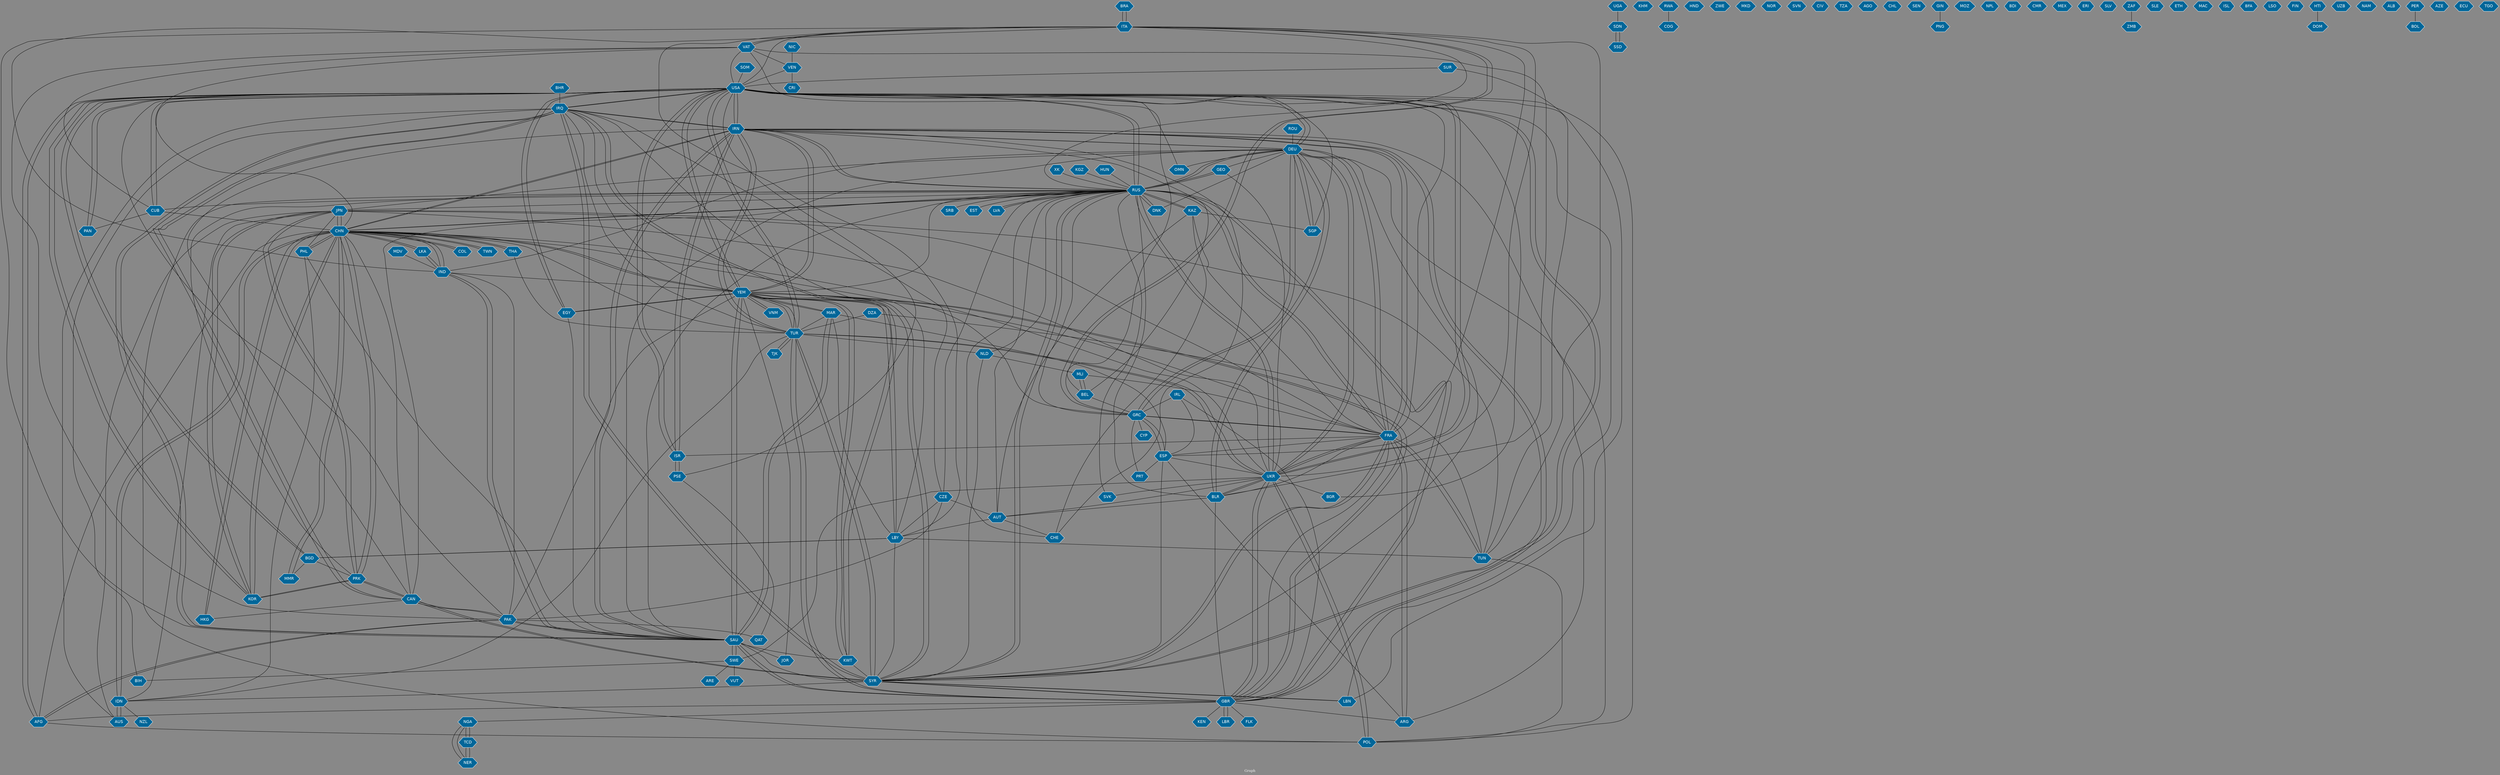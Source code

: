 // Countries together in item graph
graph {
	graph [bgcolor="#888888" fontcolor=white fontsize=12 label="Graph" outputorder=edgesfirst overlap=prism]
	node [color=white fillcolor="#006699" fontcolor=white fontname=Helvetica shape=hexagon style=filled]
	edge [arrowhead=open color=black fontcolor=white fontname=Courier fontsize=12]
		BRA [label=BRA]
		IRQ [label=IRQ]
		DEU [label=DEU]
		OMN [label=OMN]
		IRN [label=IRN]
		VUT [label=VUT]
		JPN [label=JPN]
		IND [label=IND]
		ISR [label=ISR]
		USA [label=USA]
		UKR [label=UKR]
		MMR [label=MMR]
		ITA [label=ITA]
		AFG [label=AFG]
		TUR [label=TUR]
		CHN [label=CHN]
		SAU [label=SAU]
		YEM [label=YEM]
		SYR [label=SYR]
		ROU [label=ROU]
		EGY [label=EGY]
		NGA [label=NGA]
		GRC [label=GRC]
		BGD [label=BGD]
		RUS [label=RUS]
		SDN [label=SDN]
		SSD [label=SSD]
		BIH [label=BIH]
		HKG [label=HKG]
		PSE [label=PSE]
		COL [label=COL]
		GBR [label=GBR]
		KEN [label=KEN]
		LBY [label=LBY]
		TUN [label=TUN]
		TJK [label=TJK]
		KHM [label=KHM]
		COG [label=COG]
		FRA [label=FRA]
		ARG [label=ARG]
		PAK [label=PAK]
		CAN [label=CAN]
		PRK [label=PRK]
		KWT [label=KWT]
		SRB [label=SRB]
		LBN [label=LBN]
		VEN [label=VEN]
		HND [label=HND]
		VAT [label=VAT]
		ZWE [label=ZWE]
		POL [label=POL]
		MKD [label=MKD]
		HUN [label=HUN]
		KOR [label=KOR]
		NOR [label=NOR]
		CHE [label=CHE]
		THA [label=THA]
		AUS [label=AUS]
		SOM [label=SOM]
		SGP [label=SGP]
		TWN [label=TWN]
		MLI [label=MLI]
		CUB [label=CUB]
		IDN [label=IDN]
		SWE [label=SWE]
		PHL [label=PHL]
		DNK [label=DNK]
		LKA [label=LKA]
		BLR [label=BLR]
		AUT [label=AUT]
		SVN [label=SVN]
		ESP [label=ESP]
		CRI [label=CRI]
		CZE [label=CZE]
		RWA [label=RWA]
		TCD [label=TCD]
		NER [label=NER]
		CIV [label=CIV]
		BEL [label=BEL]
		TZA [label=TZA]
		PRT [label=PRT]
		MDV [label=MDV]
		DZA [label=DZA]
		AGO [label=AGO]
		CHL [label=CHL]
		NLD [label=NLD]
		MAR [label=MAR]
		QAT [label=QAT]
		BHR [label=BHR]
		KAZ [label=KAZ]
		LBR [label=LBR]
		SEN [label=SEN]
		SUR [label=SUR]
		GIN [label=GIN]
		MOZ [label=MOZ]
		NPL [label=NPL]
		BDI [label=BDI]
		CMR [label=CMR]
		MEX [label=MEX]
		IRL [label=IRL]
		XK [label=XK]
		ERI [label=ERI]
		SLV [label=SLV]
		ARE [label=ARE]
		ZAF [label=ZAF]
		PNG [label=PNG]
		SLE [label=SLE]
		ETH [label=ETH]
		VNM [label=VNM]
		MAC [label=MAC]
		ISL [label=ISL]
		BFA [label=BFA]
		NIC [label=NIC]
		BGR [label=BGR]
		LSO [label=LSO]
		GEO [label=GEO]
		ZMB [label=ZMB]
		FIN [label=FIN]
		JOR [label=JOR]
		UGA [label=UGA]
		HTI [label=HTI]
		DOM [label=DOM]
		SVK [label=SVK]
		EST [label=EST]
		KGZ [label=KGZ]
		UZB [label=UZB]
		NZL [label=NZL]
		NAM [label=NAM]
		ALB [label=ALB]
		CYP [label=CYP]
		PER [label=PER]
		AZE [label=AZE]
		ECU [label=ECU]
		FLK [label=FLK]
		LVA [label=LVA]
		PAN [label=PAN]
		TGO [label=TGO]
		BOL [label=BOL]
			LKA -- IND [weight=1]
			USA -- VAT [weight=1]
			SVK -- RUS [weight=1]
			TCD -- NGA [weight=8]
			FRA -- IRN [weight=6]
			DEU -- POL [weight=1]
			BGD -- PRK [weight=1]
			IRQ -- KWT [weight=1]
			COL -- CHN [weight=1]
			PAK -- QAT [weight=1]
			IDN -- TUR [weight=2]
			DZA -- TUN [weight=1]
			JPN -- PHL [weight=1]
			IND -- CHN [weight=2]
			CHN -- PRK [weight=1]
			YEM -- JOR [weight=1]
			FRA -- YEM [weight=1]
			RUS -- GEO [weight=2]
			USA -- YEM [weight=3]
			USA -- SGP [weight=1]
			TUR -- TJK [weight=2]
			MAR -- TUR [weight=2]
			USA -- UKR [weight=4]
			XK -- RUS [weight=1]
			KOR -- PRK [weight=6]
			USA -- IRQ [weight=2]
			KOR -- USA [weight=1]
			EGY -- YEM [weight=1]
			CZE -- LBY [weight=2]
			CHN -- IDN [weight=3]
			ARG -- IRN [weight=1]
			ESP -- UKR [weight=1]
			CHN -- IND [weight=3]
			USA -- SYR [weight=2]
			CAN -- CHN [weight=1]
			CHN -- JPN [weight=7]
			DNK -- RUS [weight=1]
			USA -- TUR [weight=1]
			SWE -- BIH [weight=1]
			ARG -- FRA [weight=4]
			LBN -- SYR [weight=1]
			RUS -- SRB [weight=1]
			TUR -- GBR [weight=3]
			ESP -- SYR [weight=1]
			RUS -- NLD [weight=1]
			TUR -- IRQ [weight=1]
			FRA -- ESP [weight=1]
			CUB -- VAT [weight=1]
			SAU -- IRN [weight=6]
			FRA -- DEU [weight=10]
			YEM -- KWT [weight=1]
			CZE -- AUT [weight=1]
			IDN -- AUS [weight=6]
			YEM -- TUR [weight=1]
			IRN -- RUS [weight=3]
			SAU -- MAR [weight=1]
			FRA -- ARG [weight=6]
			UKR -- JPN [weight=2]
			USA -- OMN [weight=1]
			SWE -- ARE [weight=1]
			CAN -- IRN [weight=1]
			UKR -- SVK [weight=1]
			TUN -- JPN [weight=1]
			IRQ -- BIH [weight=1]
			FRA -- SYR [weight=1]
			YEM -- IRQ [weight=3]
			IRN -- DEU [weight=6]
			VAT -- CHN [weight=1]
			SOM -- USA [weight=1]
			BGR -- USA [weight=1]
			FRA -- RUS [weight=2]
			IDN -- CHN [weight=1]
			AUT -- UKR [weight=1]
			POL -- RUS [weight=2]
			BGD -- LBY [weight=2]
			ZAF -- ZMB [weight=1]
			GRC -- ESP [weight=2]
			KAZ -- SGP [weight=1]
			LBY -- ITA [weight=1]
			USA -- ISR [weight=5]
			SYR -- USA [weight=1]
			SYR -- IRQ [weight=9]
			RUS -- JPN [weight=1]
			IRQ -- AUS [weight=5]
			RUS -- FRA [weight=3]
			AFG -- POL [weight=1]
			IRQ -- USA [weight=1]
			CHN -- IRN [weight=3]
			USA -- POL [weight=1]
			IDN -- NZL [weight=1]
			SAU -- JOR [weight=1]
			TCD -- NER [weight=3]
			BLR -- DEU [weight=1]
			CZE -- PAK [weight=1]
			TUR -- IRN [weight=3]
			PHL -- CHN [weight=1]
			CHN -- YEM [weight=1]
			PRK -- RUS [weight=2]
			IND -- DEU [weight=1]
			TUR -- SYR [weight=5]
			CUB -- PAN [weight=2]
			DEU -- JPN [weight=1]
			PRK -- CAN [weight=1]
			ESP -- PRT [weight=1]
			GBR -- YEM [weight=2]
			SAU -- SWE [weight=5]
			CHN -- TUR [weight=2]
			ITA -- SAU [weight=1]
			ISR -- PSE [weight=9]
			THA -- TUR [weight=2]
			PAK -- VAT [weight=1]
			KWT -- SYR [weight=3]
			MLI -- BEL [weight=1]
			CAN -- RUS [weight=1]
			ISR -- IRN [weight=11]
			SYR -- LBN [weight=1]
			SWE -- VUT [weight=1]
			PAK -- SAU [weight=4]
			CAN -- SYR [weight=2]
			RUS -- IRN [weight=1]
			ITA -- UKR [weight=1]
			TJK -- TUR [weight=1]
			FRA -- MLI [weight=2]
			USA -- IRN [weight=16]
			ITA -- BRA [weight=1]
			KWT -- YEM [weight=1]
			KAZ -- FRA [weight=1]
			RUS -- SAU [weight=1]
			GBR -- FLK [weight=1]
			JPN -- FRA [weight=1]
			JPN -- PRK [weight=4]
			BLR -- UKR [weight=3]
			TUN -- ITA [weight=1]
			GRC -- CYP [weight=1]
			IRQ -- SAU [weight=1]
			IRQ -- SYR [weight=10]
			PSE -- ISR [weight=15]
			BRA -- ITA [weight=1]
			ISR -- USA [weight=15]
			DEU -- GRC [weight=21]
			MDV -- IND [weight=1]
			GBR -- RUS [weight=4]
			JPN -- AUS [weight=1]
			AUS -- IDN [weight=5]
			DEU -- GEO [weight=1]
			USA -- KOR [weight=2]
			GBR -- SYR [weight=5]
			GIN -- PNG [weight=1]
			CHN -- THA [weight=2]
			SAU -- IRQ [weight=1]
			BEL -- VAT [weight=1]
			CHN -- LKA [weight=1]
			LBY -- MAR [weight=2]
			ITA -- IND [weight=1]
			CAN -- PAK [weight=1]
			TUR -- UKR [weight=1]
			IND -- LKA [weight=1]
			BEL -- MLI [weight=1]
			CHN -- MMR [weight=5]
			VAT -- VEN [weight=1]
			USA -- BGD [weight=1]
			POL -- UKR [weight=3]
			USA -- PAN [weight=1]
			PRK -- KOR [weight=5]
			CAN -- IRQ [weight=1]
			UGA -- SDN [weight=1]
			IRN -- TUR [weight=4]
			IRN -- SAU [weight=7]
			BLR -- FRA [weight=1]
			NGA -- TCD [weight=6]
			USA -- DEU [weight=1]
			BHR -- IRQ [weight=1]
			ESP -- ITA [weight=1]
			ITA -- GRC [weight=2]
			AUT -- LBY [weight=3]
			SWE -- SAU [weight=2]
			RUS -- LVA [weight=1]
			NER -- NGA [weight=5]
			LBN -- USA [weight=1]
			SAU -- KWT [weight=1]
			DEU -- DNK [weight=1]
			JPN -- KOR [weight=7]
			YEM -- MAR [weight=1]
			LBY -- YEM [weight=1]
			SAU -- PAK [weight=1]
			USA -- CUB [weight=2]
			IND -- YEM [weight=2]
			TUR -- NLD [weight=1]
			CUB -- USA [weight=1]
			GRC -- DEU [weight=30]
			PAN -- USA [weight=1]
			CHN -- AFG [weight=1]
			UKR -- GEO [weight=1]
			CHN -- HKG [weight=5]
			SGP -- DEU [weight=1]
			YEM -- LBY [weight=2]
			SYR -- TUR [weight=9]
			VEN -- USA [weight=4]
			LBY -- SYR [weight=2]
			SAU -- YEM [weight=34]
			DZA -- TUR [weight=1]
			YEM -- IRN [weight=14]
			TUN -- FRA [weight=1]
			LBR -- GBR [weight=1]
			BEL -- GRC [weight=1]
			RUS -- DEU [weight=6]
			GRC -- PRT [weight=1]
			NIC -- VEN [weight=1]
			PAK -- IND [weight=1]
			SAU -- GBR [weight=2]
			PHL -- SAU [weight=1]
			JPN -- IDN [weight=1]
			AUT -- RUS [weight=1]
			USA -- AFG [weight=3]
			BGD -- MMR [weight=1]
			YEM -- RUS [weight=1]
			IRN -- FRA [weight=6]
			LVA -- RUS [weight=1]
			CZE -- IRQ [weight=1]
			KAZ -- CHE [weight=1]
			YEM -- SYR [weight=2]
			CHN -- TWN [weight=3]
			TUN -- POL [weight=1]
			AUT -- CHE [weight=1]
			YEM -- EGY [weight=3]
			UKR -- TUR [weight=2]
			EGY -- USA [weight=2]
			TUR -- YEM [weight=2]
			SUR -- LBN [weight=2]
			PAK -- AFG [weight=2]
			PER -- BOL [weight=1]
			KOR -- CHN [weight=4]
			FRA -- GRC [weight=1]
			LBY -- IRQ [weight=2]
			IRN -- YEM [weight=5]
			RUS -- DNK [weight=1]
			SYR -- RUS [weight=2]
			PAK -- CAN [weight=2]
			FRA -- GBR [weight=1]
			KOR -- JPN [weight=2]
			IRN -- IRQ [weight=2]
			ESP -- GRC [weight=4]
			LKA -- CHN [weight=5]
			UKR -- DEU [weight=6]
			CAN -- PRK [weight=1]
			IRN -- CHN [weight=2]
			ROU -- DEU [weight=1]
			DEU -- SAU [weight=1]
			UKR -- GBR [weight=3]
			VAT -- ITA [weight=1]
			RUS -- CZE [weight=1]
			BLR -- GBR [weight=1]
			CHN -- PHL [weight=2]
			CAN -- HKG [weight=1]
			SYR -- FRA [weight=2]
			RUS -- UKR [weight=32]
			IRN -- USA [weight=15]
			USA -- PSE [weight=1]
			IRN -- GBR [weight=3]
			CHN -- KOR [weight=6]
			USA -- PAK [weight=1]
			KAZ -- AUT [weight=1]
			GEO -- RUS [weight=3]
			DEU -- UKR [weight=5]
			UKR -- RUS [weight=36]
			EGY -- SAU [weight=1]
			RUS -- KAZ [weight=3]
			IRL -- ESP [weight=1]
			USA -- EGY [weight=1]
			DEU -- SGP [weight=1]
			PSE -- QAT [weight=2]
			SYR -- YEM [weight=2]
			RUS -- CHE [weight=1]
			HUN -- RUS [weight=2]
			RUS -- USA [weight=4]
			GBR -- NGA [weight=1]
			GBR -- LBR [weight=1]
			FRA -- ISR [weight=1]
			SYR -- CAN [weight=2]
			SYR -- GBR [weight=3]
			YEM -- SAU [weight=31]
			SSD -- SDN [weight=4]
			RUS -- CHN [weight=3]
			NER -- TCD [weight=6]
			MMR -- CHN [weight=5]
			UKR -- FRA [weight=4]
			GBR -- IRN [weight=3]
			GRC -- FRA [weight=1]
			PRK -- CHN [weight=5]
			ESP -- ARG [weight=1]
			LBY -- TUN [weight=2]
			GBR -- KEN [weight=2]
			AFG -- USA [weight=3]
			GBR -- ARG [weight=1]
			IRN -- ISR [weight=27]
			USA -- TUN [weight=1]
			NGA -- NER [weight=3]
			SDN -- SSD [weight=7]
			JPN -- CHN [weight=10]
			BGD -- USA [weight=2]
			IRQ -- CAN [weight=1]
			YEM -- PAK [weight=4]
			DEU -- SYR [weight=1]
			CHN -- GRC [weight=1]
			RUS -- CUB [weight=1]
			IND -- SAU [weight=1]
			TUR -- USA [weight=2]
			TWN -- CHN [weight=1]
			DEU -- RUS [weight=8]
			DEU -- BLR [weight=1]
			IRQ -- IRN [weight=2]
			CHN -- COL [weight=1]
			LBY -- BGD [weight=1]
			RUS -- SYR [weight=2]
			BLR -- RUS [weight=3]
			BLR -- VAT [weight=1]
			CHN -- RUS [weight=2]
			MAR -- SAU [weight=2]
			UKR -- USA [weight=5]
			USA -- RUS [weight=2]
			HKG -- CHN [weight=8]
			BLR -- AUT [weight=1]
			SYR -- SAU [weight=2]
			SYR -- NLD [weight=1]
			KGZ -- RUS [weight=1]
			CUB -- CHN [weight=1]
			DEU -- FRA [weight=6]
			VNM -- YEM [weight=1]
			ITA -- RUS [weight=1]
			UKR -- POL [weight=1]
			UKR -- SWE [weight=1]
			GBR -- SAU [weight=1]
			IRL -- GRC [weight=1]
			GBR -- AFG [weight=1]
			NLD -- MLI [weight=2]
			SAU -- IND [weight=1]
			DEU -- IRN [weight=2]
			YEM -- VNM [weight=1]
			IRL -- GBR [weight=1]
			CHN -- UKR [weight=1]
			KWT -- IRQ [weight=1]
			BEL -- IRN [weight=3]
			RUS -- EST [weight=1]
			GRC -- ITA [weight=1]
			UKR -- BLR [weight=1]
			KAZ -- RUS [weight=2]
			SUR -- USA [weight=1]
			THA -- CHN [weight=1]
			FRA -- UKR [weight=3]
			GBR -- TUR [weight=5]
			FRA -- TUN [weight=1]
			PHL -- IDN [weight=1]
			YEM -- GBR [weight=1]
			MAR -- YEM [weight=2]
			GBR -- UKR [weight=1]
			RWA -- COG [weight=1]
			YEM -- USA [weight=3]
			HTI -- DOM [weight=1]
			ITA -- VAT [weight=1]
			DEU -- USA [weight=2]
			RUS -- GBR [weight=1]
			USA -- ITA [weight=2]
			ESP -- MAR [weight=1]
			DEU -- OMN [weight=2]
			VEN -- CRI [weight=1]
			PRK -- JPN [weight=1]
			YEM -- CHN [weight=3]
			IRN -- CHE [weight=1]
			USA -- FRA [weight=2]
			UKR -- BGR [weight=1]
			AFG -- PAK [weight=2]
			RUS -- GRC [weight=1]
			SYR -- IDN [weight=1]
}